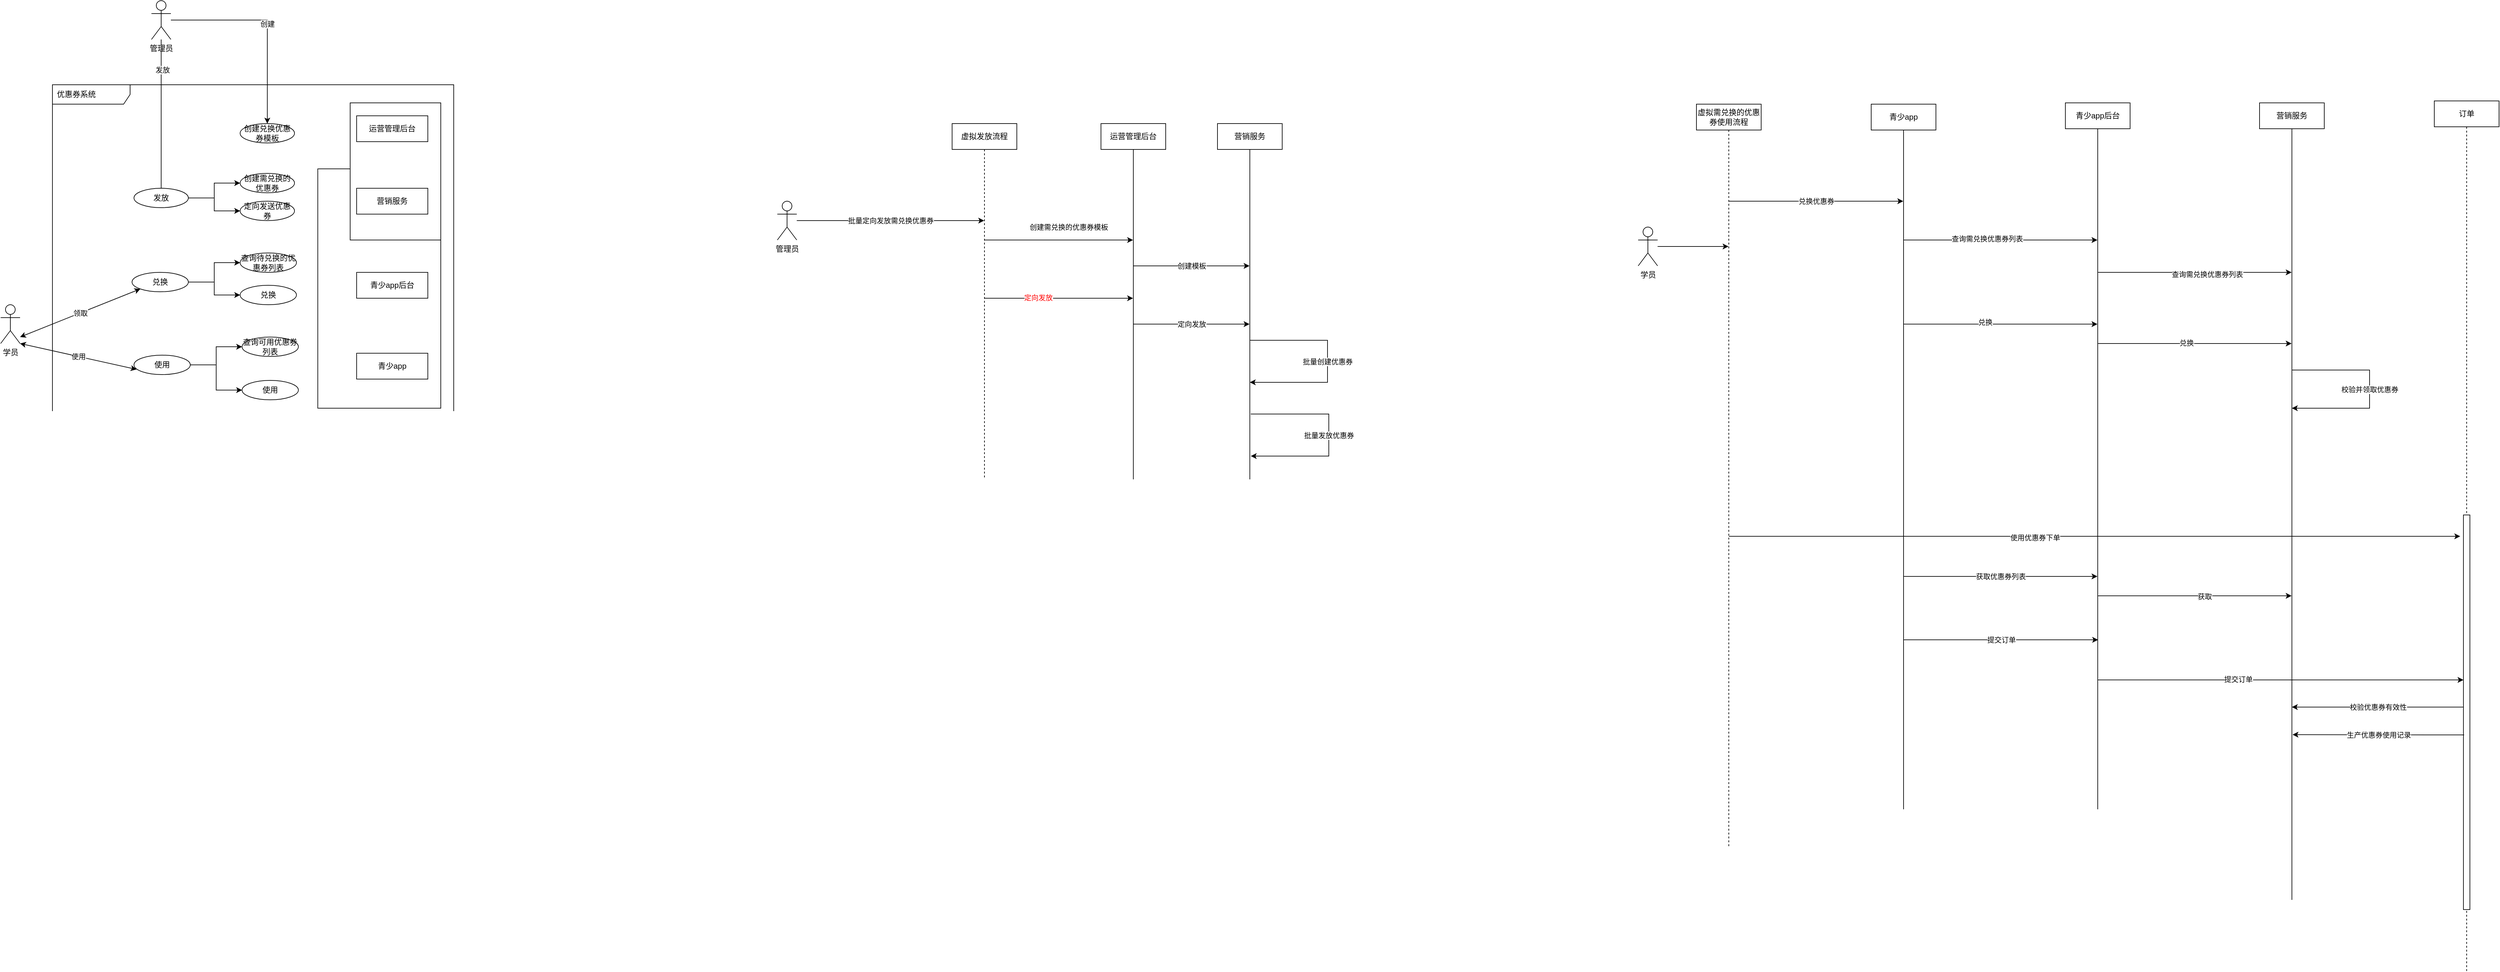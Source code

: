 <mxfile version="14.6.13" type="github">
  <diagram id="9hDP-JxcBApaVpeGbo42" name="Page-1">
    <mxGraphModel dx="1021" dy="529" grid="0" gridSize="10" guides="1" tooltips="1" connect="1" arrows="1" fold="1" page="1" pageScale="1" pageWidth="827" pageHeight="1169" math="0" shadow="0">
      <root>
        <mxCell id="0" />
        <mxCell id="1" parent="0" />
        <mxCell id="lwf3BBHvjB3YT5emJyM9-68" value="" style="rounded=0;whiteSpace=wrap;html=1;labelBackgroundColor=#FF3333;" vertex="1" parent="1">
          <mxGeometry x="600" y="520" width="190" height="370" as="geometry" />
        </mxCell>
        <mxCell id="lwf3BBHvjB3YT5emJyM9-67" value="" style="rounded=0;whiteSpace=wrap;html=1;" vertex="1" parent="1">
          <mxGeometry x="650" y="418" width="140" height="212" as="geometry" />
        </mxCell>
        <mxCell id="lwf3BBHvjB3YT5emJyM9-11" value="创建" style="edgeStyle=orthogonalEdgeStyle;rounded=0;orthogonalLoop=1;jettySize=auto;html=1;" edge="1" parent="1" source="lwf3BBHvjB3YT5emJyM9-3" target="lwf3BBHvjB3YT5emJyM9-9">
          <mxGeometry relative="1" as="geometry" />
        </mxCell>
        <mxCell id="lwf3BBHvjB3YT5emJyM9-60" value="" style="edgeStyle=orthogonalEdgeStyle;rounded=0;orthogonalLoop=1;jettySize=auto;html=1;" edge="1" parent="1" source="lwf3BBHvjB3YT5emJyM9-3">
          <mxGeometry relative="1" as="geometry">
            <mxPoint x="358" y="560" as="targetPoint" />
          </mxGeometry>
        </mxCell>
        <mxCell id="lwf3BBHvjB3YT5emJyM9-61" value="发放" style="edgeLabel;html=1;align=center;verticalAlign=middle;resizable=0;points=[];" vertex="1" connectable="0" parent="lwf3BBHvjB3YT5emJyM9-60">
          <mxGeometry x="-0.608" y="2" relative="1" as="geometry">
            <mxPoint as="offset" />
          </mxGeometry>
        </mxCell>
        <mxCell id="lwf3BBHvjB3YT5emJyM9-3" value="管理员" style="shape=umlActor;verticalLabelPosition=bottom;verticalAlign=top;html=1;outlineConnect=0;" vertex="1" parent="1">
          <mxGeometry x="343" y="260" width="30" height="60" as="geometry" />
        </mxCell>
        <mxCell id="lwf3BBHvjB3YT5emJyM9-4" value="优惠券系统" style="shape=umlFrame;whiteSpace=wrap;html=1;width=120;height=30;boundedLbl=1;verticalAlign=middle;align=left;spacingLeft=5;labelBackgroundColor=#FFFFFF;" vertex="1" parent="1">
          <mxGeometry x="190" y="390" width="620" height="580" as="geometry" />
        </mxCell>
        <mxCell id="lwf3BBHvjB3YT5emJyM9-6" value="学员" style="shape=umlActor;verticalLabelPosition=bottom;verticalAlign=top;html=1;" vertex="1" parent="1">
          <mxGeometry x="110" y="730" width="30" height="60" as="geometry" />
        </mxCell>
        <mxCell id="lwf3BBHvjB3YT5emJyM9-9" value="创建兑换优惠券模板" style="ellipse;whiteSpace=wrap;html=1;" vertex="1" parent="1">
          <mxGeometry x="480" y="450" width="84" height="30" as="geometry" />
        </mxCell>
        <mxCell id="lwf3BBHvjB3YT5emJyM9-19" value="创建需兑换的优惠券" style="ellipse;whiteSpace=wrap;html=1;" vertex="1" parent="1">
          <mxGeometry x="480" y="527" width="84" height="30" as="geometry" />
        </mxCell>
        <mxCell id="lwf3BBHvjB3YT5emJyM9-24" style="edgeStyle=orthogonalEdgeStyle;rounded=0;orthogonalLoop=1;jettySize=auto;html=1;entryX=0;entryY=0.5;entryDx=0;entryDy=0;" edge="1" parent="1" source="lwf3BBHvjB3YT5emJyM9-21" target="lwf3BBHvjB3YT5emJyM9-19">
          <mxGeometry relative="1" as="geometry" />
        </mxCell>
        <mxCell id="lwf3BBHvjB3YT5emJyM9-26" value="" style="edgeStyle=orthogonalEdgeStyle;rounded=0;orthogonalLoop=1;jettySize=auto;html=1;" edge="1" parent="1" source="lwf3BBHvjB3YT5emJyM9-21" target="lwf3BBHvjB3YT5emJyM9-25">
          <mxGeometry relative="1" as="geometry" />
        </mxCell>
        <mxCell id="lwf3BBHvjB3YT5emJyM9-21" value="发放" style="ellipse;whiteSpace=wrap;html=1;" vertex="1" parent="1">
          <mxGeometry x="316" y="550" width="84" height="30" as="geometry" />
        </mxCell>
        <mxCell id="lwf3BBHvjB3YT5emJyM9-25" value="定向发送优惠券" style="ellipse;whiteSpace=wrap;html=1;" vertex="1" parent="1">
          <mxGeometry x="480" y="570" width="84" height="30" as="geometry" />
        </mxCell>
        <mxCell id="lwf3BBHvjB3YT5emJyM9-44" value="" style="edgeStyle=orthogonalEdgeStyle;rounded=0;orthogonalLoop=1;jettySize=auto;html=1;" edge="1" parent="1" source="lwf3BBHvjB3YT5emJyM9-38" target="lwf3BBHvjB3YT5emJyM9-43">
          <mxGeometry relative="1" as="geometry" />
        </mxCell>
        <mxCell id="lwf3BBHvjB3YT5emJyM9-51" style="edgeStyle=orthogonalEdgeStyle;rounded=0;orthogonalLoop=1;jettySize=auto;html=1;entryX=0;entryY=0.5;entryDx=0;entryDy=0;" edge="1" parent="1" source="lwf3BBHvjB3YT5emJyM9-38" target="lwf3BBHvjB3YT5emJyM9-49">
          <mxGeometry relative="1" as="geometry" />
        </mxCell>
        <mxCell id="lwf3BBHvjB3YT5emJyM9-38" value="兑换" style="ellipse;whiteSpace=wrap;html=1;" vertex="1" parent="1">
          <mxGeometry x="313" y="680" width="87" height="30" as="geometry" />
        </mxCell>
        <mxCell id="lwf3BBHvjB3YT5emJyM9-54" value="" style="edgeStyle=orthogonalEdgeStyle;rounded=0;orthogonalLoop=1;jettySize=auto;html=1;" edge="1" parent="1" source="lwf3BBHvjB3YT5emJyM9-39" target="lwf3BBHvjB3YT5emJyM9-53">
          <mxGeometry relative="1" as="geometry" />
        </mxCell>
        <mxCell id="lwf3BBHvjB3YT5emJyM9-58" style="edgeStyle=orthogonalEdgeStyle;rounded=0;orthogonalLoop=1;jettySize=auto;html=1;entryX=0;entryY=0.5;entryDx=0;entryDy=0;" edge="1" parent="1" source="lwf3BBHvjB3YT5emJyM9-39" target="lwf3BBHvjB3YT5emJyM9-55">
          <mxGeometry relative="1" as="geometry" />
        </mxCell>
        <mxCell id="lwf3BBHvjB3YT5emJyM9-39" value="使用" style="ellipse;whiteSpace=wrap;html=1;" vertex="1" parent="1">
          <mxGeometry x="316" y="808" width="87" height="30" as="geometry" />
        </mxCell>
        <mxCell id="lwf3BBHvjB3YT5emJyM9-42" value="领取" style="endArrow=classic;startArrow=classic;html=1;entryX=0;entryY=1;entryDx=0;entryDy=0;" edge="1" parent="1" target="lwf3BBHvjB3YT5emJyM9-38">
          <mxGeometry width="50" height="50" relative="1" as="geometry">
            <mxPoint x="140" y="780" as="sourcePoint" />
            <mxPoint x="190" y="730" as="targetPoint" />
          </mxGeometry>
        </mxCell>
        <mxCell id="lwf3BBHvjB3YT5emJyM9-43" value="查询待兑换的优惠券列表" style="ellipse;whiteSpace=wrap;html=1;" vertex="1" parent="1">
          <mxGeometry x="480" y="650" width="87" height="30" as="geometry" />
        </mxCell>
        <mxCell id="lwf3BBHvjB3YT5emJyM9-49" value="兑换" style="ellipse;whiteSpace=wrap;html=1;" vertex="1" parent="1">
          <mxGeometry x="480" y="700" width="87" height="30" as="geometry" />
        </mxCell>
        <mxCell id="lwf3BBHvjB3YT5emJyM9-53" value="查询可用优惠券列表" style="ellipse;whiteSpace=wrap;html=1;" vertex="1" parent="1">
          <mxGeometry x="483" y="780" width="87" height="30" as="geometry" />
        </mxCell>
        <mxCell id="lwf3BBHvjB3YT5emJyM9-55" value="使用" style="ellipse;whiteSpace=wrap;html=1;" vertex="1" parent="1">
          <mxGeometry x="483" y="847" width="87" height="30" as="geometry" />
        </mxCell>
        <mxCell id="lwf3BBHvjB3YT5emJyM9-57" value="使用" style="endArrow=classic;startArrow=classic;html=1;exitX=1;exitY=1;exitDx=0;exitDy=0;exitPerimeter=0;" edge="1" parent="1" source="lwf3BBHvjB3YT5emJyM9-6">
          <mxGeometry width="50" height="50" relative="1" as="geometry">
            <mxPoint x="140" y="840" as="sourcePoint" />
            <mxPoint x="320" y="830" as="targetPoint" />
          </mxGeometry>
        </mxCell>
        <mxCell id="lwf3BBHvjB3YT5emJyM9-63" value="运营管理后台" style="rounded=0;whiteSpace=wrap;html=1;" vertex="1" parent="1">
          <mxGeometry x="660" y="438" width="110" height="40" as="geometry" />
        </mxCell>
        <mxCell id="lwf3BBHvjB3YT5emJyM9-64" value="营销服务" style="rounded=0;whiteSpace=wrap;html=1;" vertex="1" parent="1">
          <mxGeometry x="660" y="550" width="110" height="40" as="geometry" />
        </mxCell>
        <mxCell id="lwf3BBHvjB3YT5emJyM9-65" value="青少app后台" style="rounded=0;whiteSpace=wrap;html=1;" vertex="1" parent="1">
          <mxGeometry x="660" y="680" width="110" height="40" as="geometry" />
        </mxCell>
        <mxCell id="lwf3BBHvjB3YT5emJyM9-66" value="青少app" style="rounded=0;whiteSpace=wrap;html=1;" vertex="1" parent="1">
          <mxGeometry x="660" y="805" width="110" height="40" as="geometry" />
        </mxCell>
        <mxCell id="lwf3BBHvjB3YT5emJyM9-80" value="创建需兑换的优惠券模板" style="edgeStyle=orthogonalEdgeStyle;rounded=0;orthogonalLoop=1;jettySize=auto;html=1;" edge="1" parent="1" source="lwf3BBHvjB3YT5emJyM9-69" target="lwf3BBHvjB3YT5emJyM9-70">
          <mxGeometry x="0.135" y="20" relative="1" as="geometry">
            <Array as="points">
              <mxPoint x="1720" y="630" />
              <mxPoint x="1720" y="630" />
            </Array>
            <mxPoint as="offset" />
          </mxGeometry>
        </mxCell>
        <mxCell id="lwf3BBHvjB3YT5emJyM9-83" style="edgeStyle=orthogonalEdgeStyle;rounded=0;orthogonalLoop=1;jettySize=auto;html=1;fontColor=#FF0000;" edge="1" parent="1" source="lwf3BBHvjB3YT5emJyM9-69" target="lwf3BBHvjB3YT5emJyM9-70">
          <mxGeometry relative="1" as="geometry">
            <Array as="points">
              <mxPoint x="1740" y="720" />
              <mxPoint x="1740" y="720" />
            </Array>
          </mxGeometry>
        </mxCell>
        <mxCell id="lwf3BBHvjB3YT5emJyM9-84" value="定向发放" style="edgeLabel;html=1;align=center;verticalAlign=middle;resizable=0;points=[];fontColor=#FF0000;" vertex="1" connectable="0" parent="lwf3BBHvjB3YT5emJyM9-83">
          <mxGeometry x="-0.283" y="1" relative="1" as="geometry">
            <mxPoint as="offset" />
          </mxGeometry>
        </mxCell>
        <mxCell id="lwf3BBHvjB3YT5emJyM9-69" value="虚拟发放流程" style="shape=umlLifeline;perimeter=lifelinePerimeter;whiteSpace=wrap;html=1;container=1;collapsible=0;recursiveResize=0;outlineConnect=0;labelBackgroundColor=#FFFFFF;" vertex="1" parent="1">
          <mxGeometry x="1580" y="450" width="100" height="550" as="geometry" />
        </mxCell>
        <mxCell id="lwf3BBHvjB3YT5emJyM9-81" value="创建模板" style="edgeStyle=orthogonalEdgeStyle;rounded=0;orthogonalLoop=1;jettySize=auto;html=1;" edge="1" parent="1" source="lwf3BBHvjB3YT5emJyM9-70" target="lwf3BBHvjB3YT5emJyM9-74">
          <mxGeometry relative="1" as="geometry">
            <Array as="points">
              <mxPoint x="1950" y="670" />
              <mxPoint x="1950" y="670" />
            </Array>
          </mxGeometry>
        </mxCell>
        <mxCell id="lwf3BBHvjB3YT5emJyM9-85" value="定向发放" style="edgeStyle=orthogonalEdgeStyle;rounded=0;orthogonalLoop=1;jettySize=auto;html=1;" edge="1" parent="1" source="lwf3BBHvjB3YT5emJyM9-70" target="lwf3BBHvjB3YT5emJyM9-74">
          <mxGeometry relative="1" as="geometry">
            <Array as="points">
              <mxPoint x="1940" y="760" />
              <mxPoint x="1940" y="760" />
            </Array>
          </mxGeometry>
        </mxCell>
        <mxCell id="lwf3BBHvjB3YT5emJyM9-70" value="运营管理后台" style="shape=umlLifeline;perimeter=lifelinePerimeter;whiteSpace=wrap;html=1;container=1;collapsible=0;recursiveResize=0;outlineConnect=0;lifelineDashed=0;labelBackgroundColor=#FFFFFF;" vertex="1" parent="1">
          <mxGeometry x="1810" y="450" width="100" height="550" as="geometry" />
        </mxCell>
        <mxCell id="lwf3BBHvjB3YT5emJyM9-71" value="Lifeline2" style="shape=umlLifeline;perimeter=lifelinePerimeter;whiteSpace=wrap;html=1;container=1;collapsible=0;recursiveResize=0;outlineConnect=0;lifelineDashed=0;labelBackgroundColor=#FFFFFF;" vertex="1" parent="1">
          <mxGeometry x="1990" y="450" width="100" height="300" as="geometry" />
        </mxCell>
        <mxCell id="lwf3BBHvjB3YT5emJyM9-74" value="营销服务" style="shape=umlLifeline;perimeter=lifelinePerimeter;whiteSpace=wrap;html=1;container=1;collapsible=0;recursiveResize=0;outlineConnect=0;lifelineDashed=0;labelBackgroundColor=#FFFFFF;" vertex="1" parent="1">
          <mxGeometry x="1990" y="450" width="100" height="550" as="geometry" />
        </mxCell>
        <mxCell id="lwf3BBHvjB3YT5emJyM9-79" value="批量定向发放需兑换优惠券" style="edgeStyle=orthogonalEdgeStyle;rounded=0;orthogonalLoop=1;jettySize=auto;html=1;" edge="1" parent="1" source="lwf3BBHvjB3YT5emJyM9-76" target="lwf3BBHvjB3YT5emJyM9-69">
          <mxGeometry relative="1" as="geometry">
            <Array as="points">
              <mxPoint x="1550" y="600" />
              <mxPoint x="1550" y="600" />
            </Array>
          </mxGeometry>
        </mxCell>
        <mxCell id="lwf3BBHvjB3YT5emJyM9-76" value="管理员" style="shape=umlActor;verticalLabelPosition=bottom;verticalAlign=top;html=1;labelBackgroundColor=#FFFFFF;" vertex="1" parent="1">
          <mxGeometry x="1310" y="570" width="30" height="60" as="geometry" />
        </mxCell>
        <mxCell id="lwf3BBHvjB3YT5emJyM9-88" style="edgeStyle=orthogonalEdgeStyle;rounded=0;orthogonalLoop=1;jettySize=auto;html=1;" edge="1" parent="1" source="lwf3BBHvjB3YT5emJyM9-74" target="lwf3BBHvjB3YT5emJyM9-74">
          <mxGeometry relative="1" as="geometry">
            <Array as="points">
              <mxPoint x="2060" y="820" />
              <mxPoint x="2070" y="820" />
            </Array>
          </mxGeometry>
        </mxCell>
        <mxCell id="lwf3BBHvjB3YT5emJyM9-90" value="批量创建优惠券" style="edgeStyle=orthogonalEdgeStyle;rounded=0;orthogonalLoop=1;jettySize=auto;html=1;" edge="1" parent="1" target="lwf3BBHvjB3YT5emJyM9-74">
          <mxGeometry relative="1" as="geometry">
            <mxPoint x="2039.5" y="785" as="sourcePoint" />
            <mxPoint x="2039.5" y="805" as="targetPoint" />
            <Array as="points">
              <mxPoint x="2160" y="785" />
              <mxPoint x="2160" y="850" />
            </Array>
          </mxGeometry>
        </mxCell>
        <mxCell id="lwf3BBHvjB3YT5emJyM9-91" value="批量发放优惠券" style="edgeStyle=orthogonalEdgeStyle;rounded=0;orthogonalLoop=1;jettySize=auto;html=1;" edge="1" parent="1">
          <mxGeometry relative="1" as="geometry">
            <mxPoint x="2041.5" y="899" as="sourcePoint" />
            <mxPoint x="2041.5" y="964" as="targetPoint" />
            <Array as="points">
              <mxPoint x="2162" y="899" />
              <mxPoint x="2162" y="964" />
            </Array>
          </mxGeometry>
        </mxCell>
        <mxCell id="lwf3BBHvjB3YT5emJyM9-96" value="兑换优惠券" style="edgeStyle=orthogonalEdgeStyle;rounded=0;orthogonalLoop=1;jettySize=auto;html=1;" edge="1" parent="1" source="lwf3BBHvjB3YT5emJyM9-92" target="lwf3BBHvjB3YT5emJyM9-93">
          <mxGeometry relative="1" as="geometry">
            <Array as="points">
              <mxPoint x="2840" y="570" />
              <mxPoint x="2840" y="570" />
            </Array>
          </mxGeometry>
        </mxCell>
        <mxCell id="lwf3BBHvjB3YT5emJyM9-124" style="edgeStyle=orthogonalEdgeStyle;rounded=0;orthogonalLoop=1;jettySize=auto;html=1;fontColor=#000000;" edge="1" parent="1" source="lwf3BBHvjB3YT5emJyM9-92">
          <mxGeometry relative="1" as="geometry">
            <mxPoint x="3910" y="1088" as="targetPoint" />
            <Array as="points">
              <mxPoint x="3200" y="1088" />
              <mxPoint x="3200" y="1088" />
            </Array>
          </mxGeometry>
        </mxCell>
        <mxCell id="lwf3BBHvjB3YT5emJyM9-125" value="使用优惠券下单" style="edgeLabel;html=1;align=center;verticalAlign=middle;resizable=0;points=[];fontColor=#000000;" vertex="1" connectable="0" parent="lwf3BBHvjB3YT5emJyM9-124">
          <mxGeometry x="-0.161" y="-2" relative="1" as="geometry">
            <mxPoint x="-1" as="offset" />
          </mxGeometry>
        </mxCell>
        <mxCell id="lwf3BBHvjB3YT5emJyM9-92" value="虚拟需兑换的优惠券使用流程" style="shape=umlLifeline;perimeter=lifelinePerimeter;whiteSpace=wrap;html=1;container=1;collapsible=0;recursiveResize=0;outlineConnect=0;labelBackgroundColor=#FFFFFF;" vertex="1" parent="1">
          <mxGeometry x="2730" y="420" width="100" height="1150" as="geometry" />
        </mxCell>
        <mxCell id="lwf3BBHvjB3YT5emJyM9-97" style="edgeStyle=orthogonalEdgeStyle;rounded=0;orthogonalLoop=1;jettySize=auto;html=1;" edge="1" parent="1" source="lwf3BBHvjB3YT5emJyM9-93" target="lwf3BBHvjB3YT5emJyM9-94">
          <mxGeometry relative="1" as="geometry">
            <Array as="points">
              <mxPoint x="3270" y="630" />
              <mxPoint x="3270" y="630" />
            </Array>
          </mxGeometry>
        </mxCell>
        <mxCell id="lwf3BBHvjB3YT5emJyM9-98" value="查询需兑换优惠券列表" style="edgeLabel;html=1;align=center;verticalAlign=middle;resizable=0;points=[];" vertex="1" connectable="0" parent="lwf3BBHvjB3YT5emJyM9-97">
          <mxGeometry x="-0.143" y="2" relative="1" as="geometry">
            <mxPoint as="offset" />
          </mxGeometry>
        </mxCell>
        <mxCell id="lwf3BBHvjB3YT5emJyM9-101" style="edgeStyle=orthogonalEdgeStyle;rounded=0;orthogonalLoop=1;jettySize=auto;html=1;" edge="1" parent="1" source="lwf3BBHvjB3YT5emJyM9-93" target="lwf3BBHvjB3YT5emJyM9-94">
          <mxGeometry relative="1" as="geometry">
            <Array as="points">
              <mxPoint x="3260" y="760" />
              <mxPoint x="3260" y="760" />
            </Array>
          </mxGeometry>
        </mxCell>
        <mxCell id="lwf3BBHvjB3YT5emJyM9-102" value="兑换" style="edgeLabel;html=1;align=center;verticalAlign=middle;resizable=0;points=[];" vertex="1" connectable="0" parent="lwf3BBHvjB3YT5emJyM9-101">
          <mxGeometry x="-0.163" y="3" relative="1" as="geometry">
            <mxPoint as="offset" />
          </mxGeometry>
        </mxCell>
        <mxCell id="lwf3BBHvjB3YT5emJyM9-128" value="获取优惠券列表" style="edgeStyle=orthogonalEdgeStyle;rounded=0;orthogonalLoop=1;jettySize=auto;html=1;fontColor=#000000;" edge="1" parent="1" source="lwf3BBHvjB3YT5emJyM9-93" target="lwf3BBHvjB3YT5emJyM9-94">
          <mxGeometry relative="1" as="geometry">
            <Array as="points">
              <mxPoint x="3110" y="1150" />
              <mxPoint x="3110" y="1150" />
            </Array>
          </mxGeometry>
        </mxCell>
        <mxCell id="lwf3BBHvjB3YT5emJyM9-93" value="青少app" style="shape=umlLifeline;perimeter=lifelinePerimeter;whiteSpace=wrap;html=1;container=1;collapsible=0;recursiveResize=0;outlineConnect=0;lifelineDashed=0;labelBackgroundColor=#FFFFFF;" vertex="1" parent="1">
          <mxGeometry x="3000" y="420" width="100" height="1090" as="geometry" />
        </mxCell>
        <mxCell id="lwf3BBHvjB3YT5emJyM9-99" style="edgeStyle=orthogonalEdgeStyle;rounded=0;orthogonalLoop=1;jettySize=auto;html=1;" edge="1" parent="1" source="lwf3BBHvjB3YT5emJyM9-94" target="lwf3BBHvjB3YT5emJyM9-95">
          <mxGeometry relative="1" as="geometry">
            <Array as="points">
              <mxPoint x="3510" y="680" />
              <mxPoint x="3510" y="680" />
            </Array>
          </mxGeometry>
        </mxCell>
        <mxCell id="lwf3BBHvjB3YT5emJyM9-100" value="查询需兑换优惠券列表" style="edgeLabel;html=1;align=center;verticalAlign=middle;resizable=0;points=[];" vertex="1" connectable="0" parent="lwf3BBHvjB3YT5emJyM9-99">
          <mxGeometry x="0.123" y="-3" relative="1" as="geometry">
            <mxPoint x="1" as="offset" />
          </mxGeometry>
        </mxCell>
        <mxCell id="lwf3BBHvjB3YT5emJyM9-103" style="edgeStyle=orthogonalEdgeStyle;rounded=0;orthogonalLoop=1;jettySize=auto;html=1;" edge="1" parent="1" source="lwf3BBHvjB3YT5emJyM9-94" target="lwf3BBHvjB3YT5emJyM9-95">
          <mxGeometry relative="1" as="geometry">
            <Array as="points">
              <mxPoint x="3510" y="790" />
              <mxPoint x="3510" y="790" />
            </Array>
          </mxGeometry>
        </mxCell>
        <mxCell id="lwf3BBHvjB3YT5emJyM9-104" value="兑换" style="edgeLabel;html=1;align=center;verticalAlign=middle;resizable=0;points=[];" vertex="1" connectable="0" parent="lwf3BBHvjB3YT5emJyM9-103">
          <mxGeometry x="-0.09" y="1" relative="1" as="geometry">
            <mxPoint as="offset" />
          </mxGeometry>
        </mxCell>
        <mxCell id="lwf3BBHvjB3YT5emJyM9-129" style="edgeStyle=orthogonalEdgeStyle;rounded=0;orthogonalLoop=1;jettySize=auto;html=1;fontColor=#000000;" edge="1" parent="1" source="lwf3BBHvjB3YT5emJyM9-94" target="lwf3BBHvjB3YT5emJyM9-95">
          <mxGeometry relative="1" as="geometry">
            <Array as="points">
              <mxPoint x="3520" y="1180" />
              <mxPoint x="3520" y="1180" />
            </Array>
          </mxGeometry>
        </mxCell>
        <mxCell id="lwf3BBHvjB3YT5emJyM9-130" value="获取" style="edgeLabel;html=1;align=center;verticalAlign=middle;resizable=0;points=[];fontColor=#000000;" vertex="1" connectable="0" parent="lwf3BBHvjB3YT5emJyM9-129">
          <mxGeometry x="0.097" y="-1" relative="1" as="geometry">
            <mxPoint as="offset" />
          </mxGeometry>
        </mxCell>
        <mxCell id="lwf3BBHvjB3YT5emJyM9-132" style="edgeStyle=orthogonalEdgeStyle;rounded=0;orthogonalLoop=1;jettySize=auto;html=1;fontColor=#000000;" edge="1" parent="1" source="lwf3BBHvjB3YT5emJyM9-94" target="lwf3BBHvjB3YT5emJyM9-123">
          <mxGeometry relative="1" as="geometry">
            <Array as="points">
              <mxPoint x="3610" y="1310" />
              <mxPoint x="3610" y="1310" />
            </Array>
          </mxGeometry>
        </mxCell>
        <mxCell id="lwf3BBHvjB3YT5emJyM9-133" value="提交订单" style="edgeLabel;html=1;align=center;verticalAlign=middle;resizable=0;points=[];fontColor=#000000;" vertex="1" connectable="0" parent="lwf3BBHvjB3YT5emJyM9-132">
          <mxGeometry x="-0.234" y="1" relative="1" as="geometry">
            <mxPoint as="offset" />
          </mxGeometry>
        </mxCell>
        <mxCell id="lwf3BBHvjB3YT5emJyM9-94" value="青少app后台" style="shape=umlLifeline;perimeter=lifelinePerimeter;whiteSpace=wrap;html=1;container=1;collapsible=0;recursiveResize=0;outlineConnect=0;lifelineDashed=0;labelBackgroundColor=#FFFFFF;" vertex="1" parent="1">
          <mxGeometry x="3300" y="418" width="100" height="1092" as="geometry" />
        </mxCell>
        <mxCell id="lwf3BBHvjB3YT5emJyM9-95" value="营销服务" style="shape=umlLifeline;perimeter=lifelinePerimeter;whiteSpace=wrap;html=1;container=1;collapsible=0;recursiveResize=0;outlineConnect=0;lifelineDashed=0;labelBackgroundColor=#FFFFFF;" vertex="1" parent="1">
          <mxGeometry x="3600" y="418" width="100" height="1232" as="geometry" />
        </mxCell>
        <mxCell id="lwf3BBHvjB3YT5emJyM9-105" value="校验并领取优惠券" style="edgeStyle=orthogonalEdgeStyle;rounded=0;orthogonalLoop=1;jettySize=auto;html=1;" edge="1" parent="1">
          <mxGeometry relative="1" as="geometry">
            <mxPoint x="3649.5" y="831" as="sourcePoint" />
            <mxPoint x="3650" y="890" as="targetPoint" />
            <Array as="points">
              <mxPoint x="3770" y="831" />
              <mxPoint x="3770" y="890" />
              <mxPoint x="3650" y="890" />
            </Array>
          </mxGeometry>
        </mxCell>
        <mxCell id="lwf3BBHvjB3YT5emJyM9-108" style="edgeStyle=orthogonalEdgeStyle;rounded=0;orthogonalLoop=1;jettySize=auto;html=1;" edge="1" parent="1" source="lwf3BBHvjB3YT5emJyM9-107" target="lwf3BBHvjB3YT5emJyM9-92">
          <mxGeometry relative="1" as="geometry">
            <Array as="points">
              <mxPoint x="2740" y="640" />
              <mxPoint x="2740" y="640" />
            </Array>
          </mxGeometry>
        </mxCell>
        <mxCell id="lwf3BBHvjB3YT5emJyM9-107" value="学员" style="shape=umlActor;verticalLabelPosition=bottom;verticalAlign=top;html=1;labelBackgroundColor=#FFFFFF;" vertex="1" parent="1">
          <mxGeometry x="2640" y="610" width="30" height="60" as="geometry" />
        </mxCell>
        <mxCell id="lwf3BBHvjB3YT5emJyM9-122" value="订单" style="shape=umlLifeline;perimeter=lifelinePerimeter;whiteSpace=wrap;html=1;container=1;collapsible=0;recursiveResize=0;outlineConnect=0;labelBackgroundColor=#FFFFFF;fontColor=#000000;" vertex="1" parent="1">
          <mxGeometry x="3870" y="415" width="100" height="1345" as="geometry" />
        </mxCell>
        <mxCell id="lwf3BBHvjB3YT5emJyM9-123" value="" style="html=1;points=[];perimeter=orthogonalPerimeter;" vertex="1" parent="lwf3BBHvjB3YT5emJyM9-122">
          <mxGeometry x="45" y="640" width="10" height="610" as="geometry" />
        </mxCell>
        <mxCell id="lwf3BBHvjB3YT5emJyM9-131" value="提交订单" style="edgeStyle=orthogonalEdgeStyle;rounded=0;orthogonalLoop=1;jettySize=auto;html=1;fontColor=#000000;" edge="1" parent="1">
          <mxGeometry relative="1" as="geometry">
            <mxPoint x="3050.5" y="1248" as="sourcePoint" />
            <mxPoint x="3350.5" y="1248" as="targetPoint" />
            <Array as="points">
              <mxPoint x="3111" y="1248" />
              <mxPoint x="3111" y="1248" />
            </Array>
          </mxGeometry>
        </mxCell>
        <mxCell id="lwf3BBHvjB3YT5emJyM9-134" value="校验优惠券有效性" style="edgeStyle=orthogonalEdgeStyle;rounded=0;orthogonalLoop=1;jettySize=auto;html=1;fontColor=#000000;" edge="1" parent="1">
          <mxGeometry relative="1" as="geometry">
            <mxPoint x="3915" y="1352" as="sourcePoint" />
            <mxPoint x="3650" y="1352" as="targetPoint" />
            <Array as="points">
              <mxPoint x="3660" y="1352" />
            </Array>
          </mxGeometry>
        </mxCell>
        <mxCell id="lwf3BBHvjB3YT5emJyM9-135" value="生产优惠券使用记录" style="edgeStyle=orthogonalEdgeStyle;rounded=0;orthogonalLoop=1;jettySize=auto;html=1;entryX=0.5;entryY=0.861;entryDx=0;entryDy=0;entryPerimeter=0;fontColor=#000000;" edge="1" parent="1">
          <mxGeometry relative="1" as="geometry">
            <mxPoint x="3916" y="1395" as="sourcePoint" />
            <mxPoint x="3651" y="1394.602" as="targetPoint" />
            <Array as="points">
              <mxPoint x="3861" y="1395" />
              <mxPoint x="3861" y="1395" />
            </Array>
          </mxGeometry>
        </mxCell>
      </root>
    </mxGraphModel>
  </diagram>
</mxfile>
